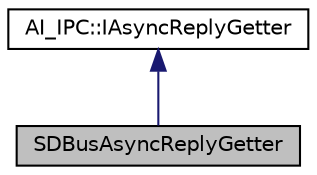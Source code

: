 digraph "SDBusAsyncReplyGetter"
{
 // LATEX_PDF_SIZE
  edge [fontname="Helvetica",fontsize="10",labelfontname="Helvetica",labelfontsize="10"];
  node [fontname="Helvetica",fontsize="10",shape=record];
  Node1 [label="SDBusAsyncReplyGetter",height=0.2,width=0.4,color="black", fillcolor="grey75", style="filled", fontcolor="black",tooltip="Implements the IAsyncReplyGetter getter interface to provide an API to get the results to a method ca..."];
  Node2 -> Node1 [dir="back",color="midnightblue",fontsize="10",style="solid",fontname="Helvetica"];
  Node2 [label="AI_IPC::IAsyncReplyGetter",height=0.2,width=0.4,color="black", fillcolor="white", style="filled",URL="$classAI__IPC_1_1IAsyncReplyGetter.html",tooltip="Helper class to get reply."];
}
